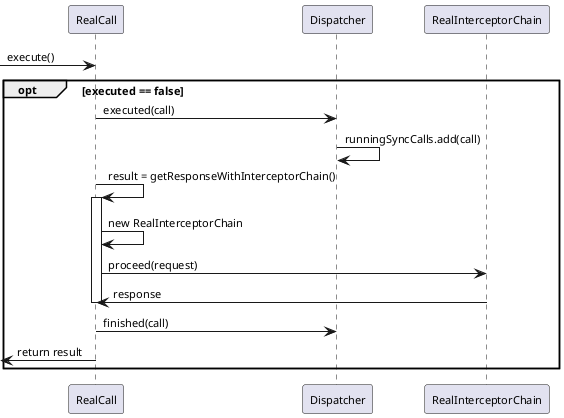 
/' 
```sequence
participant RC as RealCall
participant D as Dispatcher
participant RIC as RealInterceptorChain

RC ->> RC : execute()

opt executed == false
RC ->> D : executed(call)
D ->> D : runningSyncCalls.add(call)

RC ->> RC : result = getResponseWithInterceptorChain()
activate RC
    RC ->> RC : new RealInterceptorChain
    RC ->> RIC : proceed(request)
    RIC ->> RC : response
deactivate RC

RC ->> D : finished(call)

RC ->> RC : return result
end
```
 '/
@startuml
' skinparam defaultFontName   "Consolas"
' skinparam defaultFontName   "Verdana"
' skinparam defaultFontName   "Monospace"
skinparam defaultFontSize   11

participant RealCall as RC
participant Dispatcher as D
participant RealInterceptorChain as RIC

[-> RC : execute()

opt executed == false
RC -> D : executed(call)
D -> D : runningSyncCalls.add(call)

RC -> RC : result = getResponseWithInterceptorChain()
activate RC
    RC -> RC : new RealInterceptorChain
    RC -> RIC : proceed(request)
    RIC -> RC : response
deactivate RC

RC -> D : finished(call)

[<- RC : return result
end
@enduml
